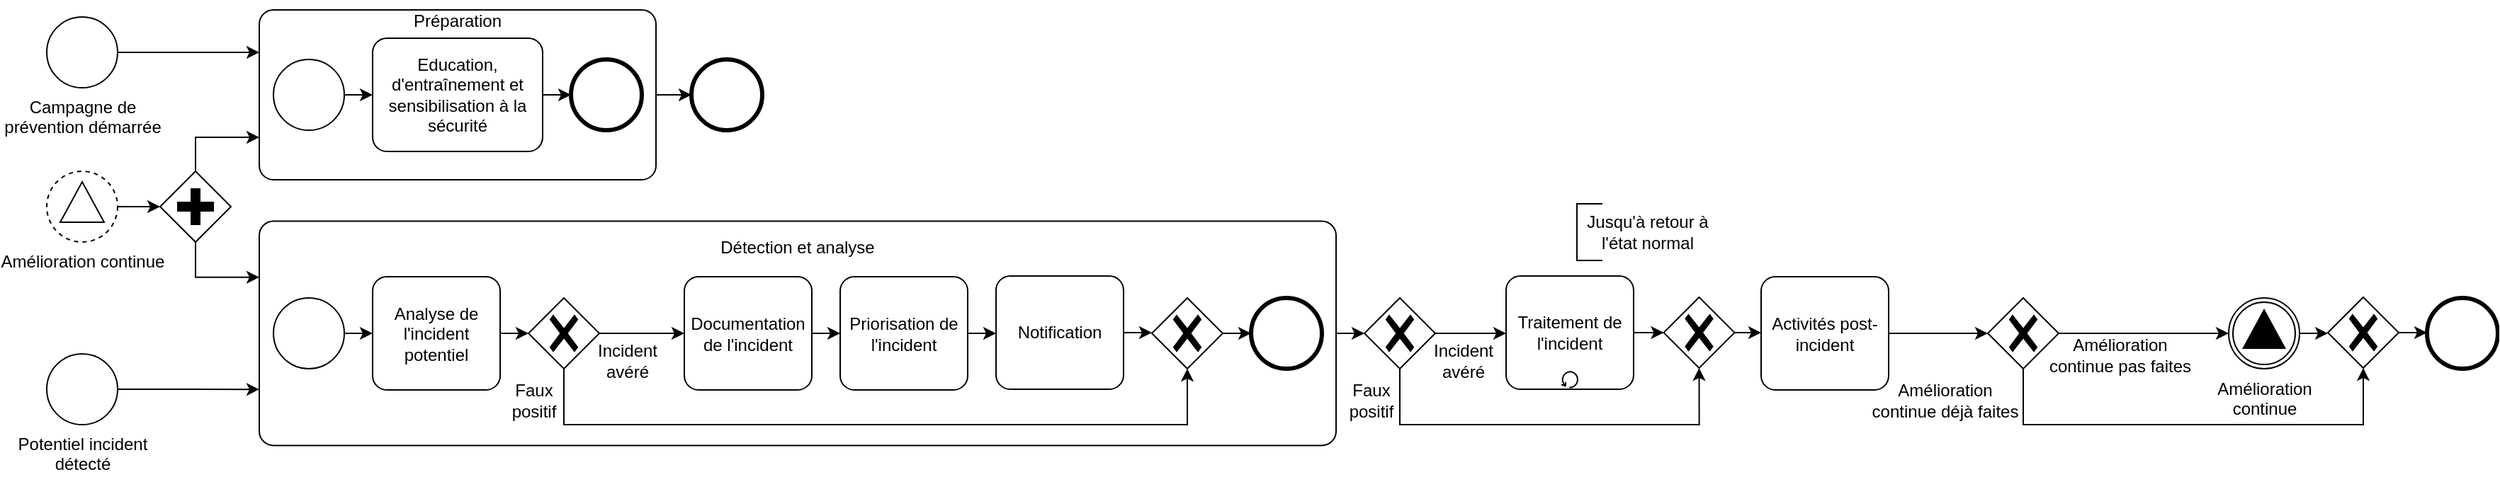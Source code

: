 <mxfile version="21.3.5" type="github">
  <diagram name="Page-1" id="dgAsTY6MFN22v0dg3PtI">
    <mxGraphModel dx="1145" dy="164" grid="1" gridSize="10" guides="1" tooltips="1" connect="1" arrows="1" fold="1" page="1" pageScale="1" pageWidth="850" pageHeight="1100" math="0" shadow="0">
      <root>
        <mxCell id="0" />
        <mxCell id="1" parent="0" />
        <mxCell id="2ki1RsG__YmS_QpITHf5-65" style="edgeStyle=orthogonalEdgeStyle;rounded=0;orthogonalLoop=1;jettySize=auto;html=1;exitX=1;exitY=0.5;exitDx=0;exitDy=0;exitPerimeter=0;entryX=0;entryY=0.5;entryDx=0;entryDy=0;entryPerimeter=0;" parent="1" source="2ki1RsG__YmS_QpITHf5-64" target="2ki1RsG__YmS_QpITHf5-52" edge="1">
          <mxGeometry relative="1" as="geometry" />
        </mxCell>
        <mxCell id="2ki1RsG__YmS_QpITHf5-64" value="" style="points=[[0.25,0,0],[0.5,0,0],[0.75,0,0],[1,0.25,0],[1,0.5,0],[1,0.75,0],[0.75,1,0],[0.5,1,0],[0.25,1,0],[0,0.75,0],[0,0.5,0],[0,0.25,0]];shape=mxgraph.bpmn.task;whiteSpace=wrap;rectStyle=rounded;size=10;html=1;container=0;expand=0;collapsible=0;taskMarker=abstract;" parent="1" vertex="1">
          <mxGeometry x="110" y="456.31" width="760" height="158.38" as="geometry" />
        </mxCell>
        <mxCell id="ZbqTXN5uztt7vJRMPX4V-33" style="edgeStyle=orthogonalEdgeStyle;rounded=0;orthogonalLoop=1;jettySize=auto;html=1;exitX=1;exitY=0.5;exitDx=0;exitDy=0;exitPerimeter=0;entryX=0;entryY=0.75;entryDx=0;entryDy=0;entryPerimeter=0;" parent="1" source="2ki1RsG__YmS_QpITHf5-1" target="2ki1RsG__YmS_QpITHf5-64" edge="1">
          <mxGeometry relative="1" as="geometry">
            <mxPoint x="65" y="560.5" as="targetPoint" />
          </mxGeometry>
        </mxCell>
        <mxCell id="2ki1RsG__YmS_QpITHf5-1" value="Potentiel incident&lt;br&gt;détecté" style="points=[[0.145,0.145,0],[0.5,0,0],[0.855,0.145,0],[1,0.5,0],[0.855,0.855,0],[0.5,1,0],[0.145,0.855,0],[0,0.5,0]];shape=mxgraph.bpmn.event;html=1;verticalLabelPosition=bottom;labelBackgroundColor=#ffffff;verticalAlign=top;align=center;perimeter=ellipsePerimeter;outlineConnect=0;aspect=fixed;outline=standard;symbol=general;" parent="1" vertex="1">
          <mxGeometry x="-40" y="550" width="50" height="50" as="geometry" />
        </mxCell>
        <mxCell id="ZbqTXN5uztt7vJRMPX4V-25" style="edgeStyle=orthogonalEdgeStyle;rounded=0;orthogonalLoop=1;jettySize=auto;html=1;exitX=1;exitY=0.5;exitDx=0;exitDy=0;exitPerimeter=0;entryX=0;entryY=0.25;entryDx=0;entryDy=0;entryPerimeter=0;" parent="1" source="2ki1RsG__YmS_QpITHf5-2" target="2ki1RsG__YmS_QpITHf5-3" edge="1">
          <mxGeometry relative="1" as="geometry">
            <mxPoint x="65" y="342" as="targetPoint" />
          </mxGeometry>
        </mxCell>
        <mxCell id="2ki1RsG__YmS_QpITHf5-2" value="Campagne de&lt;br&gt;prévention démarrée" style="points=[[0.145,0.145,0],[0.5,0,0],[0.855,0.145,0],[1,0.5,0],[0.855,0.855,0],[0.5,1,0],[0.145,0.855,0],[0,0.5,0]];shape=mxgraph.bpmn.event;html=1;verticalLabelPosition=bottom;labelBackgroundColor=#ffffff;verticalAlign=top;align=center;perimeter=ellipsePerimeter;outlineConnect=0;aspect=fixed;outline=standard;symbol=general;" parent="1" vertex="1">
          <mxGeometry x="-40" y="312" width="50" height="50" as="geometry" />
        </mxCell>
        <mxCell id="2ki1RsG__YmS_QpITHf5-10" style="edgeStyle=orthogonalEdgeStyle;rounded=0;orthogonalLoop=1;jettySize=auto;html=1;exitX=1;exitY=0.5;exitDx=0;exitDy=0;exitPerimeter=0;entryX=0;entryY=0.5;entryDx=0;entryDy=0;entryPerimeter=0;" parent="1" source="2ki1RsG__YmS_QpITHf5-3" target="2ki1RsG__YmS_QpITHf5-7" edge="1">
          <mxGeometry relative="1" as="geometry" />
        </mxCell>
        <mxCell id="2ki1RsG__YmS_QpITHf5-3" value="" style="points=[[0.25,0,0],[0.5,0,0],[0.75,0,0],[1,0.25,0],[1,0.5,0],[1,0.75,0],[0.75,1,0],[0.5,1,0],[0.25,1,0],[0,0.75,0],[0,0.5,0],[0,0.25,0]];shape=mxgraph.bpmn.task;whiteSpace=wrap;rectStyle=rounded;size=10;html=1;container=0;expand=0;collapsible=0;taskMarker=abstract;" parent="1" vertex="1">
          <mxGeometry x="110" y="307" width="280" height="120" as="geometry" />
        </mxCell>
        <mxCell id="2ki1RsG__YmS_QpITHf5-8" style="edgeStyle=orthogonalEdgeStyle;rounded=0;orthogonalLoop=1;jettySize=auto;html=1;exitX=1;exitY=0.5;exitDx=0;exitDy=0;exitPerimeter=0;entryX=0;entryY=0.5;entryDx=0;entryDy=0;entryPerimeter=0;" parent="1" source="2ki1RsG__YmS_QpITHf5-4" target="2ki1RsG__YmS_QpITHf5-5" edge="1">
          <mxGeometry relative="1" as="geometry" />
        </mxCell>
        <mxCell id="2ki1RsG__YmS_QpITHf5-4" value="" style="points=[[0.145,0.145,0],[0.5,0,0],[0.855,0.145,0],[1,0.5,0],[0.855,0.855,0],[0.5,1,0],[0.145,0.855,0],[0,0.5,0]];shape=mxgraph.bpmn.event;html=1;verticalLabelPosition=bottom;labelBackgroundColor=#ffffff;verticalAlign=top;align=center;perimeter=ellipsePerimeter;outlineConnect=0;aspect=fixed;outline=standard;symbol=general;" parent="1" vertex="1">
          <mxGeometry x="120" y="342" width="50" height="50" as="geometry" />
        </mxCell>
        <mxCell id="2ki1RsG__YmS_QpITHf5-9" style="edgeStyle=orthogonalEdgeStyle;rounded=0;orthogonalLoop=1;jettySize=auto;html=1;exitX=1;exitY=0.5;exitDx=0;exitDy=0;exitPerimeter=0;entryX=0;entryY=0.5;entryDx=0;entryDy=0;entryPerimeter=0;" parent="1" source="2ki1RsG__YmS_QpITHf5-5" target="2ki1RsG__YmS_QpITHf5-6" edge="1">
          <mxGeometry relative="1" as="geometry" />
        </mxCell>
        <mxCell id="2ki1RsG__YmS_QpITHf5-5" value="Education, d&#39;entraînement et sensibilisation à la sécurité" style="points=[[0.25,0,0],[0.5,0,0],[0.75,0,0],[1,0.25,0],[1,0.5,0],[1,0.75,0],[0.75,1,0],[0.5,1,0],[0.25,1,0],[0,0.75,0],[0,0.5,0],[0,0.25,0]];shape=mxgraph.bpmn.task;whiteSpace=wrap;rectStyle=rounded;size=10;html=1;container=1;expand=0;collapsible=0;taskMarker=abstract;" parent="1" vertex="1">
          <mxGeometry x="190" y="327" width="120" height="80" as="geometry" />
        </mxCell>
        <mxCell id="2ki1RsG__YmS_QpITHf5-6" value="" style="points=[[0.145,0.145,0],[0.5,0,0],[0.855,0.145,0],[1,0.5,0],[0.855,0.855,0],[0.5,1,0],[0.145,0.855,0],[0,0.5,0]];shape=mxgraph.bpmn.event;html=1;verticalLabelPosition=bottom;labelBackgroundColor=#ffffff;verticalAlign=top;align=center;perimeter=ellipsePerimeter;outlineConnect=0;aspect=fixed;outline=end;symbol=terminate2;" parent="1" vertex="1">
          <mxGeometry x="330" y="342" width="50" height="50" as="geometry" />
        </mxCell>
        <mxCell id="2ki1RsG__YmS_QpITHf5-7" value="" style="points=[[0.145,0.145,0],[0.5,0,0],[0.855,0.145,0],[1,0.5,0],[0.855,0.855,0],[0.5,1,0],[0.145,0.855,0],[0,0.5,0]];shape=mxgraph.bpmn.event;html=1;verticalLabelPosition=bottom;labelBackgroundColor=#ffffff;verticalAlign=top;align=center;perimeter=ellipsePerimeter;outlineConnect=0;aspect=fixed;outline=end;symbol=terminate2;" parent="1" vertex="1">
          <mxGeometry x="415" y="342" width="50" height="50" as="geometry" />
        </mxCell>
        <mxCell id="2ki1RsG__YmS_QpITHf5-12" value="Préparation" style="text;html=1;strokeColor=none;fillColor=none;align=center;verticalAlign=middle;whiteSpace=wrap;rounded=0;" parent="1" vertex="1">
          <mxGeometry x="220" y="300" width="60" height="30" as="geometry" />
        </mxCell>
        <mxCell id="2ki1RsG__YmS_QpITHf5-60" style="edgeStyle=orthogonalEdgeStyle;rounded=0;orthogonalLoop=1;jettySize=auto;html=1;exitX=1;exitY=0.5;exitDx=0;exitDy=0;exitPerimeter=0;entryX=0;entryY=0.5;entryDx=0;entryDy=0;entryPerimeter=0;" parent="1" source="2ki1RsG__YmS_QpITHf5-25" target="2ki1RsG__YmS_QpITHf5-41" edge="1">
          <mxGeometry relative="1" as="geometry" />
        </mxCell>
        <mxCell id="2ki1RsG__YmS_QpITHf5-25" value="Analyse de l&#39;incident potentiel" style="points=[[0.25,0,0],[0.5,0,0],[0.75,0,0],[1,0.25,0],[1,0.5,0],[1,0.75,0],[0.75,1,0],[0.5,1,0],[0.25,1,0],[0,0.75,0],[0,0.5,0],[0,0.25,0]];shape=mxgraph.bpmn.task;whiteSpace=wrap;rectStyle=rounded;size=10;html=1;container=1;expand=0;collapsible=0;taskMarker=abstract;" parent="1" vertex="1">
          <mxGeometry x="190" y="495.5" width="90" height="80" as="geometry" />
        </mxCell>
        <mxCell id="2ki1RsG__YmS_QpITHf5-59" style="edgeStyle=orthogonalEdgeStyle;rounded=0;orthogonalLoop=1;jettySize=auto;html=1;exitX=1;exitY=0.5;exitDx=0;exitDy=0;exitPerimeter=0;entryX=0;entryY=0.5;entryDx=0;entryDy=0;entryPerimeter=0;" parent="1" source="2ki1RsG__YmS_QpITHf5-26" target="2ki1RsG__YmS_QpITHf5-27" edge="1">
          <mxGeometry relative="1" as="geometry" />
        </mxCell>
        <mxCell id="2ki1RsG__YmS_QpITHf5-26" value="Documentation de l&#39;incident" style="points=[[0.25,0,0],[0.5,0,0],[0.75,0,0],[1,0.25,0],[1,0.5,0],[1,0.75,0],[0.75,1,0],[0.5,1,0],[0.25,1,0],[0,0.75,0],[0,0.5,0],[0,0.25,0]];shape=mxgraph.bpmn.task;whiteSpace=wrap;rectStyle=rounded;size=10;html=1;container=1;expand=0;collapsible=0;taskMarker=abstract;" parent="1" vertex="1">
          <mxGeometry x="410" y="495.5" width="90" height="80" as="geometry" />
        </mxCell>
        <mxCell id="2ki1RsG__YmS_QpITHf5-27" value="Priorisation de l&#39;incident" style="points=[[0.25,0,0],[0.5,0,0],[0.75,0,0],[1,0.25,0],[1,0.5,0],[1,0.75,0],[0.75,1,0],[0.5,1,0],[0.25,1,0],[0,0.75,0],[0,0.5,0],[0,0.25,0]];shape=mxgraph.bpmn.task;whiteSpace=wrap;rectStyle=rounded;size=10;html=1;container=1;expand=0;collapsible=0;taskMarker=abstract;" parent="1" vertex="1">
          <mxGeometry x="520" y="495.5" width="90" height="80" as="geometry" />
        </mxCell>
        <mxCell id="2ki1RsG__YmS_QpITHf5-57" style="edgeStyle=orthogonalEdgeStyle;rounded=0;orthogonalLoop=1;jettySize=auto;html=1;exitX=1;exitY=0.5;exitDx=0;exitDy=0;exitPerimeter=0;entryX=0;entryY=0.5;entryDx=0;entryDy=0;entryPerimeter=0;" parent="1" source="2ki1RsG__YmS_QpITHf5-28" target="2ki1RsG__YmS_QpITHf5-42" edge="1">
          <mxGeometry relative="1" as="geometry" />
        </mxCell>
        <mxCell id="2ki1RsG__YmS_QpITHf5-28" value="Notification" style="points=[[0.25,0,0],[0.5,0,0],[0.75,0,0],[1,0.25,0],[1,0.5,0],[1,0.75,0],[0.75,1,0],[0.5,1,0],[0.25,1,0],[0,0.75,0],[0,0.5,0],[0,0.25,0]];shape=mxgraph.bpmn.task;whiteSpace=wrap;rectStyle=rounded;size=10;html=1;container=1;expand=0;collapsible=0;taskMarker=abstract;" parent="1" vertex="1">
          <mxGeometry x="630" y="495" width="90" height="80" as="geometry" />
        </mxCell>
        <mxCell id="2ki1RsG__YmS_QpITHf5-34" style="edgeStyle=orthogonalEdgeStyle;rounded=0;orthogonalLoop=1;jettySize=auto;html=1;exitX=1;exitY=0.5;exitDx=0;exitDy=0;exitPerimeter=0;entryX=0;entryY=0.5;entryDx=0;entryDy=0;entryPerimeter=0;" parent="1" source="2ki1RsG__YmS_QpITHf5-27" target="2ki1RsG__YmS_QpITHf5-28" edge="1">
          <mxGeometry relative="1" as="geometry" />
        </mxCell>
        <mxCell id="2ki1RsG__YmS_QpITHf5-61" style="edgeStyle=orthogonalEdgeStyle;rounded=0;orthogonalLoop=1;jettySize=auto;html=1;exitX=1;exitY=0.5;exitDx=0;exitDy=0;exitPerimeter=0;entryX=0;entryY=0.5;entryDx=0;entryDy=0;entryPerimeter=0;" parent="1" source="2ki1RsG__YmS_QpITHf5-29" target="2ki1RsG__YmS_QpITHf5-25" edge="1">
          <mxGeometry relative="1" as="geometry" />
        </mxCell>
        <mxCell id="2ki1RsG__YmS_QpITHf5-29" value="" style="points=[[0.145,0.145,0],[0.5,0,0],[0.855,0.145,0],[1,0.5,0],[0.855,0.855,0],[0.5,1,0],[0.145,0.855,0],[0,0.5,0]];shape=mxgraph.bpmn.event;html=1;verticalLabelPosition=bottom;labelBackgroundColor=#ffffff;verticalAlign=top;align=center;perimeter=ellipsePerimeter;outlineConnect=0;aspect=fixed;outline=standard;symbol=general;" parent="1" vertex="1">
          <mxGeometry x="120" y="510.5" width="50" height="50" as="geometry" />
        </mxCell>
        <mxCell id="2ki1RsG__YmS_QpITHf5-30" value="" style="points=[[0.145,0.145,0],[0.5,0,0],[0.855,0.145,0],[1,0.5,0],[0.855,0.855,0],[0.5,1,0],[0.145,0.855,0],[0,0.5,0]];shape=mxgraph.bpmn.event;html=1;verticalLabelPosition=bottom;labelBackgroundColor=#ffffff;verticalAlign=top;align=center;perimeter=ellipsePerimeter;outlineConnect=0;aspect=fixed;outline=end;symbol=terminate2;" parent="1" vertex="1">
          <mxGeometry x="810" y="510.5" width="50" height="50" as="geometry" />
        </mxCell>
        <mxCell id="2ki1RsG__YmS_QpITHf5-58" style="edgeStyle=orthogonalEdgeStyle;rounded=0;orthogonalLoop=1;jettySize=auto;html=1;exitX=1;exitY=0.5;exitDx=0;exitDy=0;exitPerimeter=0;entryX=0;entryY=0.5;entryDx=0;entryDy=0;entryPerimeter=0;" parent="1" source="2ki1RsG__YmS_QpITHf5-41" target="2ki1RsG__YmS_QpITHf5-26" edge="1">
          <mxGeometry relative="1" as="geometry" />
        </mxCell>
        <mxCell id="2ki1RsG__YmS_QpITHf5-63" style="edgeStyle=orthogonalEdgeStyle;rounded=0;orthogonalLoop=1;jettySize=auto;html=1;exitX=0.5;exitY=1;exitDx=0;exitDy=0;exitPerimeter=0;entryX=0.5;entryY=1;entryDx=0;entryDy=0;entryPerimeter=0;" parent="1" source="2ki1RsG__YmS_QpITHf5-41" target="2ki1RsG__YmS_QpITHf5-42" edge="1">
          <mxGeometry relative="1" as="geometry">
            <Array as="points">
              <mxPoint x="325" y="600" />
              <mxPoint x="765" y="600" />
            </Array>
          </mxGeometry>
        </mxCell>
        <mxCell id="2ki1RsG__YmS_QpITHf5-41" value="" style="points=[[0.25,0.25,0],[0.5,0,0],[0.75,0.25,0],[1,0.5,0],[0.75,0.75,0],[0.5,1,0],[0.25,0.75,0],[0,0.5,0]];shape=mxgraph.bpmn.gateway2;html=1;verticalLabelPosition=bottom;labelBackgroundColor=#ffffff;verticalAlign=top;align=center;perimeter=rhombusPerimeter;outlineConnect=0;outline=none;symbol=none;gwType=exclusive;" parent="1" vertex="1">
          <mxGeometry x="300" y="510.5" width="50" height="50" as="geometry" />
        </mxCell>
        <mxCell id="2ki1RsG__YmS_QpITHf5-47" style="edgeStyle=orthogonalEdgeStyle;rounded=0;orthogonalLoop=1;jettySize=auto;html=1;exitX=1;exitY=0.5;exitDx=0;exitDy=0;exitPerimeter=0;" parent="1" source="2ki1RsG__YmS_QpITHf5-42" target="2ki1RsG__YmS_QpITHf5-30" edge="1">
          <mxGeometry relative="1" as="geometry" />
        </mxCell>
        <mxCell id="2ki1RsG__YmS_QpITHf5-42" value="" style="points=[[0.25,0.25,0],[0.5,0,0],[0.75,0.25,0],[1,0.5,0],[0.75,0.75,0],[0.5,1,0],[0.25,0.75,0],[0,0.5,0]];shape=mxgraph.bpmn.gateway2;html=1;verticalLabelPosition=bottom;labelBackgroundColor=#ffffff;verticalAlign=top;align=center;perimeter=rhombusPerimeter;outlineConnect=0;outline=none;symbol=none;gwType=exclusive;" parent="1" vertex="1">
          <mxGeometry x="740" y="510.5" width="50" height="50" as="geometry" />
        </mxCell>
        <mxCell id="2ki1RsG__YmS_QpITHf5-48" value="Incident avéré" style="text;html=1;strokeColor=none;fillColor=none;align=center;verticalAlign=middle;whiteSpace=wrap;rounded=0;" parent="1" vertex="1">
          <mxGeometry x="340" y="540" width="60" height="30" as="geometry" />
        </mxCell>
        <mxCell id="2ki1RsG__YmS_QpITHf5-49" value="Faux positif" style="text;html=1;strokeColor=none;fillColor=none;align=center;verticalAlign=middle;whiteSpace=wrap;rounded=0;" parent="1" vertex="1">
          <mxGeometry x="274" y="567.5" width="60" height="30" as="geometry" />
        </mxCell>
        <mxCell id="2ki1RsG__YmS_QpITHf5-69" style="edgeStyle=orthogonalEdgeStyle;rounded=0;orthogonalLoop=1;jettySize=auto;html=1;exitX=0.5;exitY=1;exitDx=0;exitDy=0;exitPerimeter=0;entryX=0.5;entryY=1;entryDx=0;entryDy=0;entryPerimeter=0;" parent="1" source="2ki1RsG__YmS_QpITHf5-52" target="2ki1RsG__YmS_QpITHf5-67" edge="1">
          <mxGeometry relative="1" as="geometry">
            <Array as="points">
              <mxPoint x="915" y="600" />
              <mxPoint x="1126" y="600" />
            </Array>
          </mxGeometry>
        </mxCell>
        <mxCell id="ZbqTXN5uztt7vJRMPX4V-9" style="edgeStyle=orthogonalEdgeStyle;rounded=0;orthogonalLoop=1;jettySize=auto;html=1;exitX=1;exitY=0.5;exitDx=0;exitDy=0;exitPerimeter=0;entryX=0;entryY=0.5;entryDx=0;entryDy=0;entryPerimeter=0;" parent="1" source="2ki1RsG__YmS_QpITHf5-52" edge="1">
          <mxGeometry relative="1" as="geometry">
            <mxPoint x="990" y="535.5" as="targetPoint" />
          </mxGeometry>
        </mxCell>
        <mxCell id="2ki1RsG__YmS_QpITHf5-52" value="" style="points=[[0.25,0.25,0],[0.5,0,0],[0.75,0.25,0],[1,0.5,0],[0.75,0.75,0],[0.5,1,0],[0.25,0.75,0],[0,0.5,0]];shape=mxgraph.bpmn.gateway2;html=1;verticalLabelPosition=bottom;labelBackgroundColor=#ffffff;verticalAlign=top;align=center;perimeter=rhombusPerimeter;outlineConnect=0;outline=none;symbol=none;gwType=exclusive;" parent="1" vertex="1">
          <mxGeometry x="890" y="510.5" width="50" height="50" as="geometry" />
        </mxCell>
        <mxCell id="2ki1RsG__YmS_QpITHf5-39" value="Détection et analyse" style="text;html=1;strokeColor=none;fillColor=none;align=center;verticalAlign=middle;whiteSpace=wrap;rounded=0;" parent="1" vertex="1">
          <mxGeometry x="430" y="460.0" width="120" height="29.15" as="geometry" />
        </mxCell>
        <mxCell id="2ki1RsG__YmS_QpITHf5-70" value="Faux positif" style="text;html=1;strokeColor=none;fillColor=none;align=center;verticalAlign=middle;whiteSpace=wrap;rounded=0;" parent="1" vertex="1">
          <mxGeometry x="865" y="567.5" width="60" height="30" as="geometry" />
        </mxCell>
        <mxCell id="2ki1RsG__YmS_QpITHf5-72" value="Incident avéré" style="text;html=1;strokeColor=none;fillColor=none;align=center;verticalAlign=middle;whiteSpace=wrap;rounded=0;" parent="1" vertex="1">
          <mxGeometry x="930" y="539.5" width="60" height="30" as="geometry" />
        </mxCell>
        <mxCell id="2ki1RsG__YmS_QpITHf5-75" style="edgeStyle=orthogonalEdgeStyle;rounded=0;orthogonalLoop=1;jettySize=auto;html=1;exitX=1;exitY=0.5;exitDx=0;exitDy=0;exitPerimeter=0;entryX=0;entryY=0.5;entryDx=0;entryDy=0;entryPerimeter=0;" parent="1" source="2ki1RsG__YmS_QpITHf5-14" target="2ki1RsG__YmS_QpITHf5-67" edge="1">
          <mxGeometry relative="1" as="geometry" />
        </mxCell>
        <mxCell id="2ki1RsG__YmS_QpITHf5-14" value="Traitement de l&#39;incident" style="points=[[0.25,0,0],[0.5,0,0],[0.75,0,0],[1,0.25,0],[1,0.5,0],[1,0.75,0],[0.75,1,0],[0.5,1,0],[0.25,1,0],[0,0.75,0],[0,0.5,0],[0,0.25,0]];shape=mxgraph.bpmn.task;whiteSpace=wrap;rectStyle=rounded;size=10;html=1;container=1;expand=0;collapsible=0;taskMarker=abstract;isLoopStandard=1;" parent="1" vertex="1">
          <mxGeometry x="990" y="495" width="90" height="80" as="geometry" />
        </mxCell>
        <mxCell id="ZbqTXN5uztt7vJRMPX4V-40" style="edgeStyle=orthogonalEdgeStyle;rounded=0;orthogonalLoop=1;jettySize=auto;html=1;exitX=1;exitY=0.5;exitDx=0;exitDy=0;exitPerimeter=0;entryX=0;entryY=0.5;entryDx=0;entryDy=0;entryPerimeter=0;" parent="1" source="2ki1RsG__YmS_QpITHf5-21" target="ZbqTXN5uztt7vJRMPX4V-35" edge="1">
          <mxGeometry relative="1" as="geometry" />
        </mxCell>
        <mxCell id="2ki1RsG__YmS_QpITHf5-21" value="Activités post-incident" style="points=[[0.25,0,0],[0.5,0,0],[0.75,0,0],[1,0.25,0],[1,0.5,0],[1,0.75,0],[0.75,1,0],[0.5,1,0],[0.25,1,0],[0,0.75,0],[0,0.5,0],[0,0.25,0]];shape=mxgraph.bpmn.task;whiteSpace=wrap;rectStyle=rounded;size=10;html=1;container=1;expand=0;collapsible=0;taskMarker=abstract;" parent="1" vertex="1">
          <mxGeometry x="1170" y="495.5" width="90" height="80" as="geometry" />
        </mxCell>
        <mxCell id="2ki1RsG__YmS_QpITHf5-23" value="" style="points=[[0.145,0.145,0],[0.5,0,0],[0.855,0.145,0],[1,0.5,0],[0.855,0.855,0],[0.5,1,0],[0.145,0.855,0],[0,0.5,0]];shape=mxgraph.bpmn.event;html=1;verticalLabelPosition=bottom;labelBackgroundColor=#ffffff;verticalAlign=top;align=center;perimeter=ellipsePerimeter;outlineConnect=0;aspect=fixed;outline=end;symbol=terminate2;" parent="1" vertex="1">
          <mxGeometry x="1640" y="510.5" width="50" height="50" as="geometry" />
        </mxCell>
        <mxCell id="2ki1RsG__YmS_QpITHf5-76" style="edgeStyle=orthogonalEdgeStyle;rounded=0;orthogonalLoop=1;jettySize=auto;html=1;exitX=1;exitY=0.5;exitDx=0;exitDy=0;exitPerimeter=0;entryX=0;entryY=0.5;entryDx=0;entryDy=0;entryPerimeter=0;" parent="1" source="2ki1RsG__YmS_QpITHf5-67" target="2ki1RsG__YmS_QpITHf5-21" edge="1">
          <mxGeometry relative="1" as="geometry" />
        </mxCell>
        <mxCell id="2ki1RsG__YmS_QpITHf5-67" value="" style="points=[[0.25,0.25,0],[0.5,0,0],[0.75,0.25,0],[1,0.5,0],[0.75,0.75,0],[0.5,1,0],[0.25,0.75,0],[0,0.5,0]];shape=mxgraph.bpmn.gateway2;html=1;verticalLabelPosition=bottom;labelBackgroundColor=#ffffff;verticalAlign=top;align=center;perimeter=rhombusPerimeter;outlineConnect=0;outline=none;symbol=none;gwType=exclusive;" parent="1" vertex="1">
          <mxGeometry x="1101.25" y="510" width="50" height="50" as="geometry" />
        </mxCell>
        <mxCell id="ZbqTXN5uztt7vJRMPX4V-12" value="" style="group" parent="1" vertex="1" connectable="0">
          <mxGeometry x="1040" y="444" width="95" height="40" as="geometry" />
        </mxCell>
        <mxCell id="2ki1RsG__YmS_QpITHf5-18" value="" style="shape=partialRectangle;whiteSpace=wrap;html=1;bottom=1;right=1;left=1;top=0;fillColor=none;routingCenterX=-0.5;rotation=90;" parent="ZbqTXN5uztt7vJRMPX4V-12" vertex="1">
          <mxGeometry x="-11.25" y="11.25" width="40" height="17.5" as="geometry" />
        </mxCell>
        <mxCell id="2ki1RsG__YmS_QpITHf5-19" value="Jusqu&#39;à retour à l&#39;état normal" style="text;html=1;strokeColor=none;fillColor=none;align=center;verticalAlign=middle;whiteSpace=wrap;rounded=0;" parent="ZbqTXN5uztt7vJRMPX4V-12" vertex="1">
          <mxGeometry x="5" y="5" width="90" height="30" as="geometry" />
        </mxCell>
        <mxCell id="ZbqTXN5uztt7vJRMPX4V-30" style="edgeStyle=orthogonalEdgeStyle;rounded=0;orthogonalLoop=1;jettySize=auto;html=1;exitX=1;exitY=0.5;exitDx=0;exitDy=0;exitPerimeter=0;entryX=0;entryY=0.5;entryDx=0;entryDy=0;entryPerimeter=0;" parent="1" source="ZbqTXN5uztt7vJRMPX4V-20" target="ZbqTXN5uztt7vJRMPX4V-29" edge="1">
          <mxGeometry relative="1" as="geometry" />
        </mxCell>
        <mxCell id="ZbqTXN5uztt7vJRMPX4V-20" value="Amélioration continue" style="points=[[0.145,0.145,0],[0.5,0,0],[0.855,0.145,0],[1,0.5,0],[0.855,0.855,0],[0.5,1,0],[0.145,0.855,0],[0,0.5,0]];shape=mxgraph.bpmn.event;html=1;verticalLabelPosition=bottom;labelBackgroundColor=#ffffff;verticalAlign=top;align=center;perimeter=ellipsePerimeter;outlineConnect=0;aspect=fixed;outline=eventNonint;symbol=signal;" parent="1" vertex="1">
          <mxGeometry x="-40" y="421" width="50" height="50" as="geometry" />
        </mxCell>
        <mxCell id="ZbqTXN5uztt7vJRMPX4V-31" style="edgeStyle=orthogonalEdgeStyle;rounded=0;orthogonalLoop=1;jettySize=auto;html=1;exitX=0.5;exitY=0;exitDx=0;exitDy=0;exitPerimeter=0;entryX=0;entryY=0.75;entryDx=0;entryDy=0;entryPerimeter=0;" parent="1" source="ZbqTXN5uztt7vJRMPX4V-29" target="2ki1RsG__YmS_QpITHf5-3" edge="1">
          <mxGeometry relative="1" as="geometry">
            <mxPoint x="65" y="392" as="targetPoint" />
          </mxGeometry>
        </mxCell>
        <mxCell id="ZbqTXN5uztt7vJRMPX4V-32" style="edgeStyle=orthogonalEdgeStyle;rounded=0;orthogonalLoop=1;jettySize=auto;html=1;exitX=0.5;exitY=1;exitDx=0;exitDy=0;exitPerimeter=0;entryX=0;entryY=0.25;entryDx=0;entryDy=0;entryPerimeter=0;" parent="1" source="ZbqTXN5uztt7vJRMPX4V-29" target="2ki1RsG__YmS_QpITHf5-64" edge="1">
          <mxGeometry relative="1" as="geometry">
            <mxPoint x="65" y="510.5" as="targetPoint" />
          </mxGeometry>
        </mxCell>
        <mxCell id="ZbqTXN5uztt7vJRMPX4V-29" value="" style="points=[[0.25,0.25,0],[0.5,0,0],[0.75,0.25,0],[1,0.5,0],[0.75,0.75,0],[0.5,1,0],[0.25,0.75,0],[0,0.5,0]];shape=mxgraph.bpmn.gateway2;html=1;verticalLabelPosition=bottom;labelBackgroundColor=#ffffff;verticalAlign=top;align=center;perimeter=rhombusPerimeter;outlineConnect=0;outline=none;symbol=none;gwType=parallel;" parent="1" vertex="1">
          <mxGeometry x="40" y="421" width="50" height="50" as="geometry" />
        </mxCell>
        <mxCell id="ZbqTXN5uztt7vJRMPX4V-42" style="edgeStyle=orthogonalEdgeStyle;rounded=0;orthogonalLoop=1;jettySize=auto;html=1;exitX=1;exitY=0.5;exitDx=0;exitDy=0;exitPerimeter=0;entryX=0;entryY=0.5;entryDx=0;entryDy=0;entryPerimeter=0;" parent="1" source="ZbqTXN5uztt7vJRMPX4V-34" target="ZbqTXN5uztt7vJRMPX4V-36" edge="1">
          <mxGeometry relative="1" as="geometry" />
        </mxCell>
        <mxCell id="ZbqTXN5uztt7vJRMPX4V-34" value="Amélioration&lt;br&gt;continue" style="points=[[0.145,0.145,0],[0.5,0,0],[0.855,0.145,0],[1,0.5,0],[0.855,0.855,0],[0.5,1,0],[0.145,0.855,0],[0,0.5,0]];shape=mxgraph.bpmn.event;html=1;verticalLabelPosition=bottom;labelBackgroundColor=#ffffff;verticalAlign=top;align=center;perimeter=ellipsePerimeter;outlineConnect=0;aspect=fixed;outline=throwing;symbol=signal;" parent="1" vertex="1">
          <mxGeometry x="1500" y="510.5" width="50" height="50" as="geometry" />
        </mxCell>
        <mxCell id="ZbqTXN5uztt7vJRMPX4V-38" style="edgeStyle=orthogonalEdgeStyle;rounded=0;orthogonalLoop=1;jettySize=auto;html=1;exitX=0.5;exitY=1;exitDx=0;exitDy=0;exitPerimeter=0;entryX=0.5;entryY=1;entryDx=0;entryDy=0;entryPerimeter=0;" parent="1" source="ZbqTXN5uztt7vJRMPX4V-35" target="ZbqTXN5uztt7vJRMPX4V-36" edge="1">
          <mxGeometry relative="1" as="geometry">
            <Array as="points">
              <mxPoint x="1355" y="600" />
              <mxPoint x="1595" y="600" />
            </Array>
          </mxGeometry>
        </mxCell>
        <mxCell id="ZbqTXN5uztt7vJRMPX4V-41" style="edgeStyle=orthogonalEdgeStyle;rounded=0;orthogonalLoop=1;jettySize=auto;html=1;exitX=1;exitY=0.5;exitDx=0;exitDy=0;exitPerimeter=0;entryX=0;entryY=0.5;entryDx=0;entryDy=0;entryPerimeter=0;" parent="1" source="ZbqTXN5uztt7vJRMPX4V-35" target="ZbqTXN5uztt7vJRMPX4V-34" edge="1">
          <mxGeometry relative="1" as="geometry" />
        </mxCell>
        <mxCell id="ZbqTXN5uztt7vJRMPX4V-35" value="" style="points=[[0.25,0.25,0],[0.5,0,0],[0.75,0.25,0],[1,0.5,0],[0.75,0.75,0],[0.5,1,0],[0.25,0.75,0],[0,0.5,0]];shape=mxgraph.bpmn.gateway2;html=1;verticalLabelPosition=bottom;labelBackgroundColor=#ffffff;verticalAlign=top;align=center;perimeter=rhombusPerimeter;outlineConnect=0;outline=none;symbol=none;gwType=exclusive;" parent="1" vertex="1">
          <mxGeometry x="1330" y="510.5" width="50" height="50" as="geometry" />
        </mxCell>
        <mxCell id="ZbqTXN5uztt7vJRMPX4V-37" style="edgeStyle=orthogonalEdgeStyle;rounded=0;orthogonalLoop=1;jettySize=auto;html=1;exitX=1;exitY=0.5;exitDx=0;exitDy=0;exitPerimeter=0;entryX=0;entryY=0.5;entryDx=0;entryDy=0;entryPerimeter=0;" parent="1" source="ZbqTXN5uztt7vJRMPX4V-36" target="2ki1RsG__YmS_QpITHf5-23" edge="1">
          <mxGeometry relative="1" as="geometry" />
        </mxCell>
        <mxCell id="ZbqTXN5uztt7vJRMPX4V-36" value="" style="points=[[0.25,0.25,0],[0.5,0,0],[0.75,0.25,0],[1,0.5,0],[0.75,0.75,0],[0.5,1,0],[0.25,0.75,0],[0,0.5,0]];shape=mxgraph.bpmn.gateway2;html=1;verticalLabelPosition=bottom;labelBackgroundColor=#ffffff;verticalAlign=top;align=center;perimeter=rhombusPerimeter;outlineConnect=0;outline=none;symbol=none;gwType=exclusive;" parent="1" vertex="1">
          <mxGeometry x="1570" y="510" width="50" height="50" as="geometry" />
        </mxCell>
        <mxCell id="ZbqTXN5uztt7vJRMPX4V-43" value="Amélioration continue déjà faites" style="text;html=1;strokeColor=none;fillColor=none;align=center;verticalAlign=middle;whiteSpace=wrap;rounded=0;" parent="1" vertex="1">
          <mxGeometry x="1245" y="568" width="110" height="30" as="geometry" />
        </mxCell>
        <mxCell id="ZbqTXN5uztt7vJRMPX4V-44" value="Amélioration continue pas faites" style="text;html=1;strokeColor=none;fillColor=none;align=center;verticalAlign=middle;whiteSpace=wrap;rounded=0;" parent="1" vertex="1">
          <mxGeometry x="1368" y="536" width="111" height="30" as="geometry" />
        </mxCell>
      </root>
    </mxGraphModel>
  </diagram>
</mxfile>
